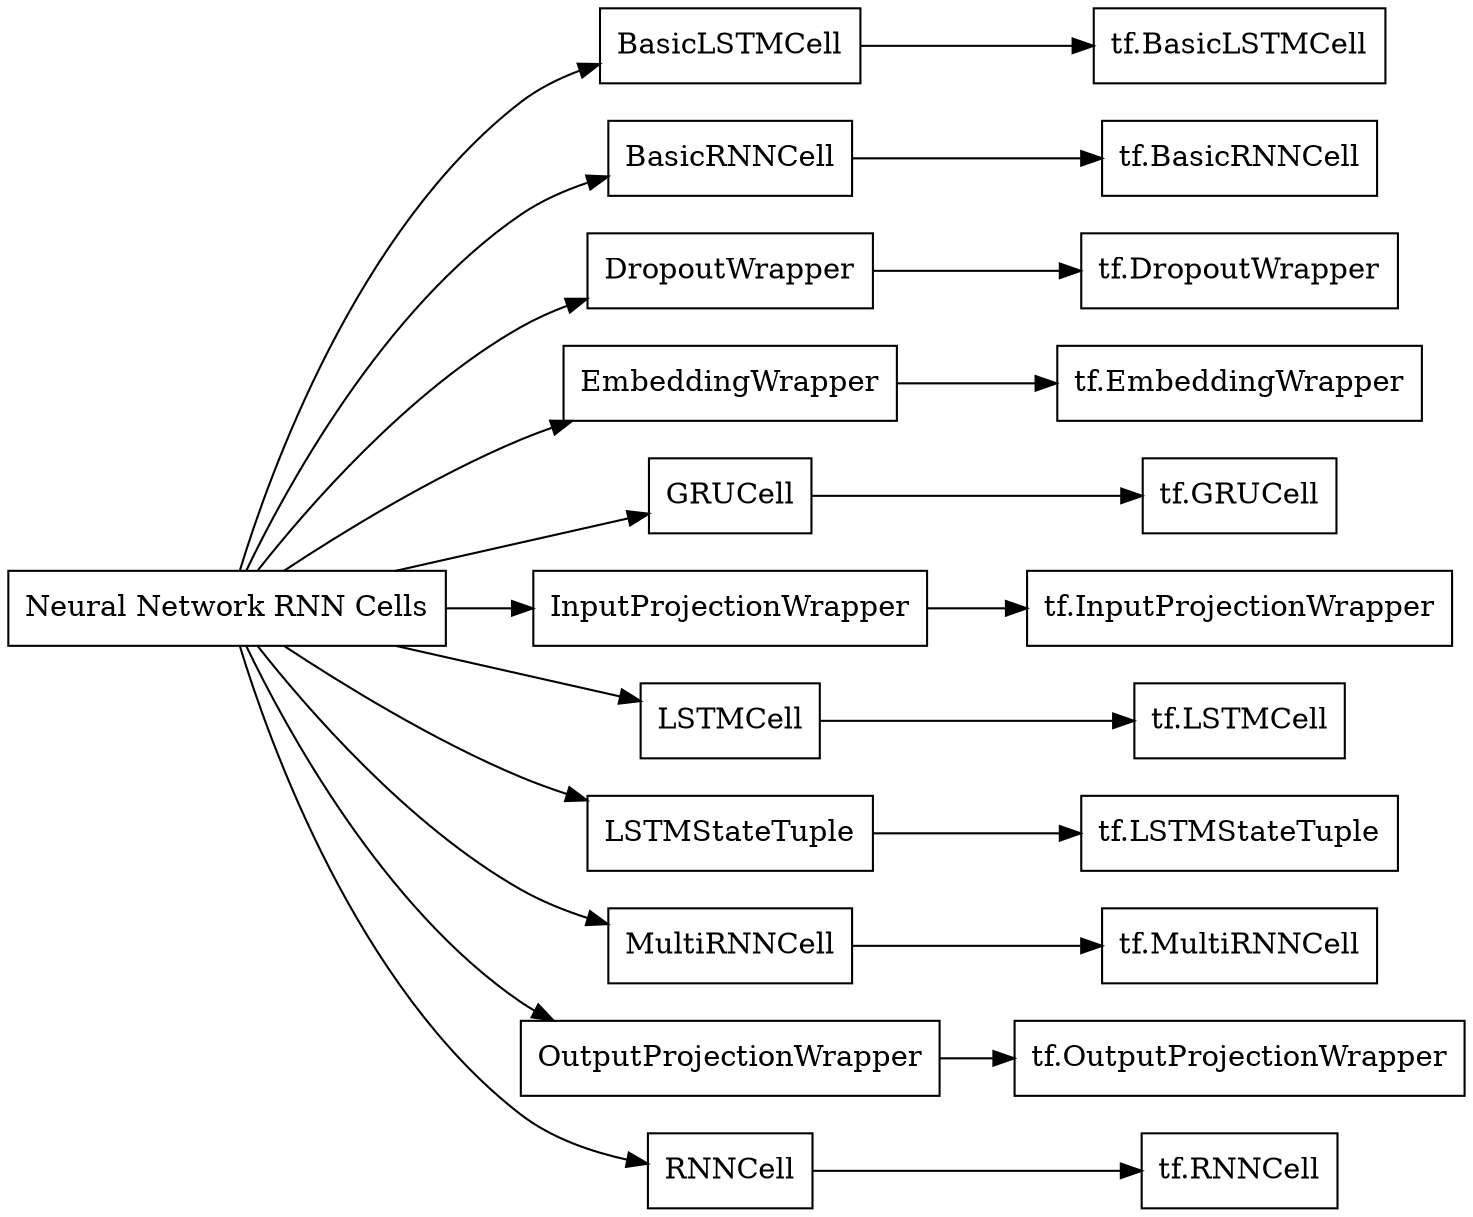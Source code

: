 digraph "Neural Network RNN Cells"{
rankdir="LR"
node [shape="box"]
		"Neural Network RNN Cells" -> "BasicLSTMCell" -> "tf.BasicLSTMCell";
		"Neural Network RNN Cells" -> "BasicRNNCell" -> "tf.BasicRNNCell";
		"Neural Network RNN Cells" -> "DropoutWrapper" -> "tf.DropoutWrapper";
		"Neural Network RNN Cells" -> "EmbeddingWrapper" -> "tf.EmbeddingWrapper";
		"Neural Network RNN Cells" -> "GRUCell" -> "tf.GRUCell";
		"Neural Network RNN Cells" -> "InputProjectionWrapper" -> "tf.InputProjectionWrapper";
		"Neural Network RNN Cells" -> "LSTMCell" -> "tf.LSTMCell";
		"Neural Network RNN Cells" -> "LSTMStateTuple" -> "tf.LSTMStateTuple";
		"Neural Network RNN Cells" -> "MultiRNNCell" -> "tf.MultiRNNCell";
		"Neural Network RNN Cells" -> "OutputProjectionWrapper" -> "tf.OutputProjectionWrapper";
		"Neural Network RNN Cells" -> "RNNCell" -> "tf.RNNCell";
}
